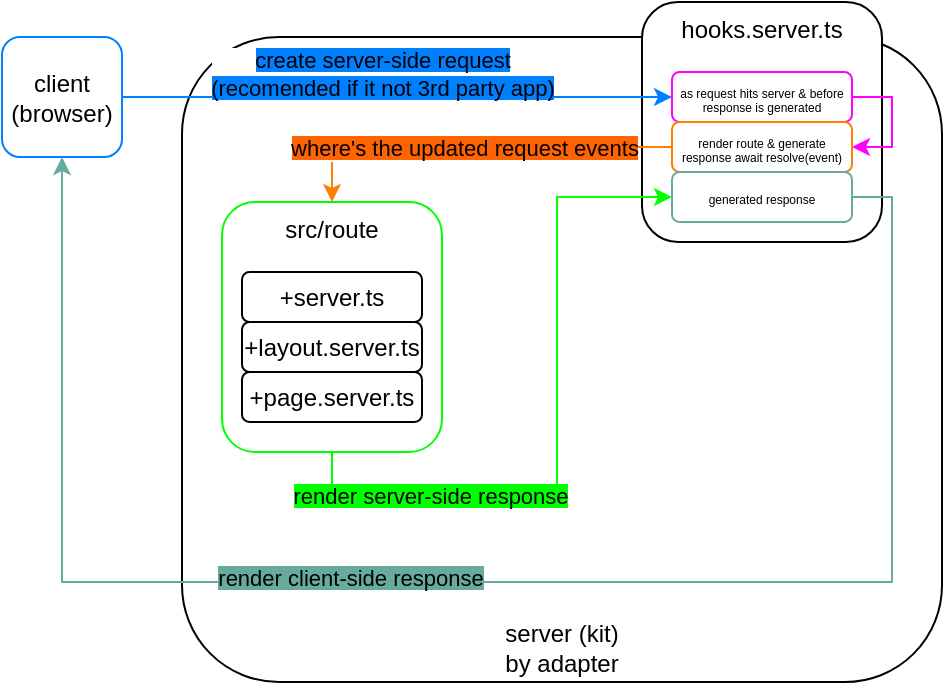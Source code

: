 <mxfile version="22.0.4" type="github">
  <diagram name="Page-1" id="GnxkV7bNmk6tipJM2uC0">
    <mxGraphModel dx="309" dy="311" grid="1" gridSize="10" guides="1" tooltips="1" connect="1" arrows="1" fold="1" page="1" pageScale="1" pageWidth="850" pageHeight="1100" math="0" shadow="0">
      <root>
        <mxCell id="0" />
        <mxCell id="1" parent="0" />
        <mxCell id="cJ8iGMwO-AmT_AEDeLSv-3" value="server (kit)&lt;br style=&quot;border-color: var(--border-color);&quot;&gt;by adapter" style="rounded=1;whiteSpace=wrap;html=1;verticalAlign=bottom;" parent="1" vertex="1">
          <mxGeometry x="190" y="107.5" width="380" height="322.5" as="geometry" />
        </mxCell>
        <mxCell id="cJ8iGMwO-AmT_AEDeLSv-5" value="hooks.server.ts" style="rounded=1;whiteSpace=wrap;html=1;align=center;verticalAlign=top;" parent="1" vertex="1">
          <mxGeometry x="420" y="90" width="120" height="120" as="geometry" />
        </mxCell>
        <mxCell id="cJ8iGMwO-AmT_AEDeLSv-11" style="edgeStyle=orthogonalEdgeStyle;rounded=0;orthogonalLoop=1;jettySize=auto;html=1;exitX=1;exitY=0.5;exitDx=0;exitDy=0;strokeColor=#007FFF;" parent="1" source="cJ8iGMwO-AmT_AEDeLSv-1" target="cJ8iGMwO-AmT_AEDeLSv-9" edge="1">
          <mxGeometry relative="1" as="geometry">
            <Array as="points" />
          </mxGeometry>
        </mxCell>
        <mxCell id="cJ8iGMwO-AmT_AEDeLSv-22" value="&lt;span style=&quot;background-color: rgb(0, 127, 255);&quot;&gt;create server-side request&lt;br&gt;(recomended if it not 3rd party app)&lt;/span&gt;" style="edgeLabel;html=1;align=center;verticalAlign=middle;resizable=0;points=[];strokeColor=#007FFF;" parent="cJ8iGMwO-AmT_AEDeLSv-11" vertex="1" connectable="0">
          <mxGeometry x="-0.374" relative="1" as="geometry">
            <mxPoint x="44" y="-12" as="offset" />
          </mxGeometry>
        </mxCell>
        <mxCell id="cJ8iGMwO-AmT_AEDeLSv-1" value="client&lt;br&gt;(browser)" style="rounded=1;whiteSpace=wrap;html=1;strokeColor=#007FFF;" parent="1" vertex="1">
          <mxGeometry x="100" y="107.5" width="60" height="60" as="geometry" />
        </mxCell>
        <mxCell id="cJ8iGMwO-AmT_AEDeLSv-16" style="edgeStyle=orthogonalEdgeStyle;rounded=0;orthogonalLoop=1;jettySize=auto;html=1;entryX=0;entryY=0.5;entryDx=0;entryDy=0;exitX=0.5;exitY=1;exitDx=0;exitDy=0;strokeColor=#00FF00;" parent="1" source="cJ8iGMwO-AmT_AEDeLSv-4" target="cJ8iGMwO-AmT_AEDeLSv-17" edge="1">
          <mxGeometry relative="1" as="geometry">
            <mxPoint x="265" y="443.636" as="targetPoint" />
          </mxGeometry>
        </mxCell>
        <mxCell id="cJ8iGMwO-AmT_AEDeLSv-20" value="&lt;span style=&quot;background-color: rgb(0, 255, 0);&quot;&gt;render server-side response&lt;/span&gt;" style="edgeLabel;html=1;align=center;verticalAlign=middle;resizable=0;points=[];strokeColor=#00FF00;" parent="cJ8iGMwO-AmT_AEDeLSv-16" vertex="1" connectable="0">
          <mxGeometry x="-0.59" y="-2" relative="1" as="geometry">
            <mxPoint as="offset" />
          </mxGeometry>
        </mxCell>
        <mxCell id="cJ8iGMwO-AmT_AEDeLSv-4" value="src/route" style="rounded=1;whiteSpace=wrap;html=1;verticalAlign=top;strokeColor=#00FF00;" parent="1" vertex="1">
          <mxGeometry x="210" y="190" width="110" height="125" as="geometry" />
        </mxCell>
        <mxCell id="cJ8iGMwO-AmT_AEDeLSv-6" value="+server.ts" style="rounded=1;whiteSpace=wrap;html=1;" parent="1" vertex="1">
          <mxGeometry x="220" y="225" width="90" height="25" as="geometry" />
        </mxCell>
        <mxCell id="cJ8iGMwO-AmT_AEDeLSv-7" value="+layout.server.ts" style="rounded=1;whiteSpace=wrap;html=1;" parent="1" vertex="1">
          <mxGeometry x="220" y="250" width="90" height="25" as="geometry" />
        </mxCell>
        <mxCell id="cJ8iGMwO-AmT_AEDeLSv-8" value="+page.server.ts" style="rounded=1;whiteSpace=wrap;html=1;" parent="1" vertex="1">
          <mxGeometry x="220" y="275" width="90" height="25" as="geometry" />
        </mxCell>
        <mxCell id="cJ8iGMwO-AmT_AEDeLSv-12" style="edgeStyle=orthogonalEdgeStyle;rounded=0;orthogonalLoop=1;jettySize=auto;html=1;exitX=1;exitY=0.5;exitDx=0;exitDy=0;entryX=1;entryY=0.5;entryDx=0;entryDy=0;strokeColor=#FF00FF;" parent="1" source="cJ8iGMwO-AmT_AEDeLSv-9" target="cJ8iGMwO-AmT_AEDeLSv-10" edge="1">
          <mxGeometry relative="1" as="geometry">
            <mxPoint x="545" y="100" as="targetPoint" />
            <Array as="points">
              <mxPoint x="545" y="137" />
              <mxPoint x="545" y="163" />
            </Array>
          </mxGeometry>
        </mxCell>
        <mxCell id="cJ8iGMwO-AmT_AEDeLSv-9" value="&lt;p style=&quot;line-height: 40%;&quot;&gt;&lt;font style=&quot;font-size: 6px;&quot;&gt;as request hits server &amp;amp; before response is generated&lt;/font&gt;&lt;/p&gt;" style="rounded=1;whiteSpace=wrap;html=1;strokeColor=#FF00FF;" parent="1" vertex="1">
          <mxGeometry x="435" y="125" width="90" height="25" as="geometry" />
        </mxCell>
        <mxCell id="cJ8iGMwO-AmT_AEDeLSv-15" style="edgeStyle=orthogonalEdgeStyle;rounded=0;orthogonalLoop=1;jettySize=auto;html=1;exitX=0;exitY=0.5;exitDx=0;exitDy=0;entryX=0.5;entryY=0;entryDx=0;entryDy=0;strokeColor=#FF8000;" parent="1" source="cJ8iGMwO-AmT_AEDeLSv-10" target="cJ8iGMwO-AmT_AEDeLSv-4" edge="1">
          <mxGeometry relative="1" as="geometry" />
        </mxCell>
        <mxCell id="cJ8iGMwO-AmT_AEDeLSv-18" value="&lt;span style=&quot;background-color: rgb(255, 100, 0);&quot;&gt;where&#39;s the updated request events&lt;/span&gt;" style="edgeLabel;html=1;align=center;verticalAlign=middle;resizable=0;points=[];fillColor=#FF8000;strokeColor=#FF8000;" parent="cJ8iGMwO-AmT_AEDeLSv-15" vertex="1" connectable="0">
          <mxGeometry x="0.113" y="1" relative="1" as="geometry">
            <mxPoint x="6" y="-1" as="offset" />
          </mxGeometry>
        </mxCell>
        <mxCell id="cJ8iGMwO-AmT_AEDeLSv-10" value="&lt;p style=&quot;line-height: 40%;&quot;&gt;&lt;font style=&quot;font-size: 6px;&quot;&gt;render route &amp;amp; generate response await resolve(event)&lt;/font&gt;&lt;/p&gt;" style="rounded=1;whiteSpace=wrap;html=1;strokeColor=#FF8000;" parent="1" vertex="1">
          <mxGeometry x="435" y="150" width="90" height="25" as="geometry" />
        </mxCell>
        <mxCell id="cJ8iGMwO-AmT_AEDeLSv-19" style="edgeStyle=orthogonalEdgeStyle;rounded=0;orthogonalLoop=1;jettySize=auto;html=1;exitX=1;exitY=0.5;exitDx=0;exitDy=0;entryX=0.5;entryY=1;entryDx=0;entryDy=0;strokeColor=#67AB9F;" parent="1" source="cJ8iGMwO-AmT_AEDeLSv-17" target="cJ8iGMwO-AmT_AEDeLSv-1" edge="1">
          <mxGeometry relative="1" as="geometry">
            <Array as="points">
              <mxPoint x="545" y="187" />
              <mxPoint x="545" y="380" />
              <mxPoint x="130" y="380" />
            </Array>
          </mxGeometry>
        </mxCell>
        <mxCell id="cJ8iGMwO-AmT_AEDeLSv-21" value="&lt;span style=&quot;background-color: rgb(103, 171, 159);&quot;&gt;render client-side response&lt;/span&gt;" style="edgeLabel;html=1;align=center;verticalAlign=middle;resizable=0;points=[];" parent="cJ8iGMwO-AmT_AEDeLSv-19" vertex="1" connectable="0">
          <mxGeometry x="0.151" y="-2" relative="1" as="geometry">
            <mxPoint as="offset" />
          </mxGeometry>
        </mxCell>
        <mxCell id="cJ8iGMwO-AmT_AEDeLSv-17" value="&lt;p style=&quot;line-height: 40%;&quot;&gt;&lt;font style=&quot;font-size: 6px;&quot;&gt;generated response&lt;/font&gt;&lt;/p&gt;" style="rounded=1;whiteSpace=wrap;html=1;strokeColor=#67AB9F;" parent="1" vertex="1">
          <mxGeometry x="435" y="175" width="90" height="25" as="geometry" />
        </mxCell>
      </root>
    </mxGraphModel>
  </diagram>
</mxfile>
